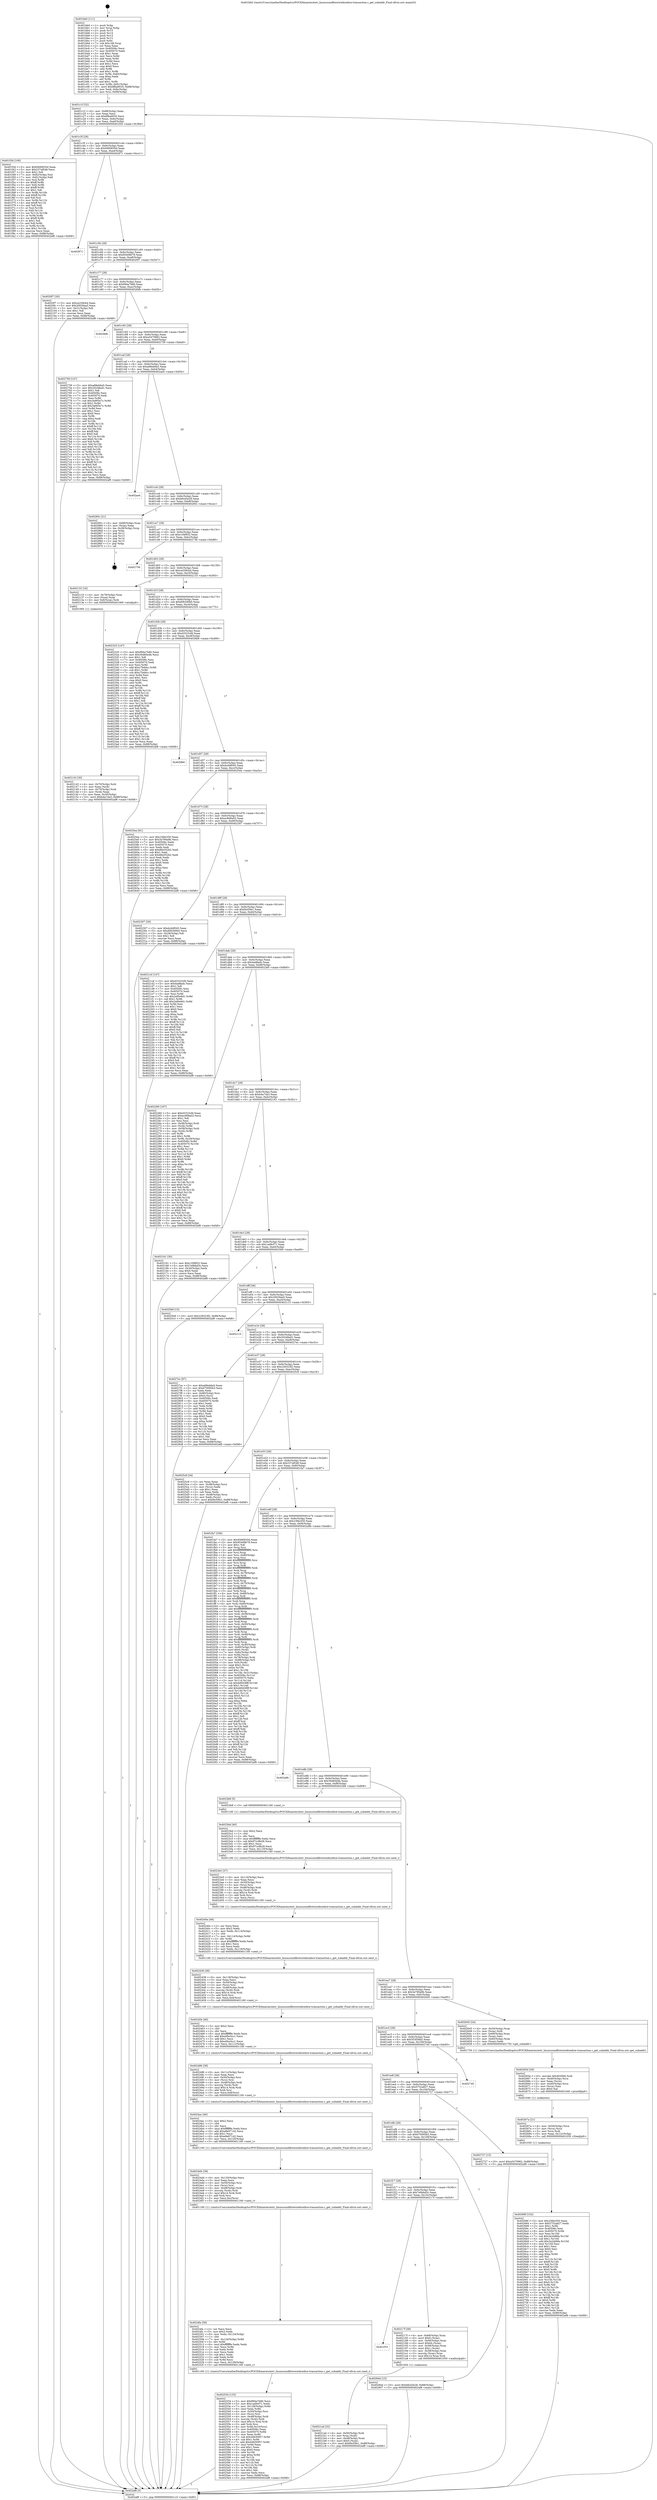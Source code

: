 digraph "0x401bb0" {
  label = "0x401bb0 (/mnt/c/Users/mathe/Desktop/tcc/POCII/binaries/extr_linuxsoundfirewiredicedice-transaction.c_get_subaddr_Final-ollvm.out::main(0))"
  labelloc = "t"
  node[shape=record]

  Entry [label="",width=0.3,height=0.3,shape=circle,fillcolor=black,style=filled]
  "0x401c1f" [label="{
     0x401c1f [32]\l
     | [instrs]\l
     &nbsp;&nbsp;0x401c1f \<+6\>: mov -0x88(%rbp),%eax\l
     &nbsp;&nbsp;0x401c25 \<+2\>: mov %eax,%ecx\l
     &nbsp;&nbsp;0x401c27 \<+6\>: sub $0x8fba9035,%ecx\l
     &nbsp;&nbsp;0x401c2d \<+6\>: mov %eax,-0x9c(%rbp)\l
     &nbsp;&nbsp;0x401c33 \<+6\>: mov %ecx,-0xa0(%rbp)\l
     &nbsp;&nbsp;0x401c39 \<+6\>: je 0000000000401f3d \<main+0x38d\>\l
  }"]
  "0x401f3d" [label="{
     0x401f3d [106]\l
     | [instrs]\l
     &nbsp;&nbsp;0x401f3d \<+5\>: mov $0x9490835d,%eax\l
     &nbsp;&nbsp;0x401f42 \<+5\>: mov $0x237af548,%ecx\l
     &nbsp;&nbsp;0x401f47 \<+2\>: mov $0x1,%dl\l
     &nbsp;&nbsp;0x401f49 \<+7\>: mov -0x82(%rbp),%sil\l
     &nbsp;&nbsp;0x401f50 \<+7\>: mov -0x81(%rbp),%dil\l
     &nbsp;&nbsp;0x401f57 \<+3\>: mov %sil,%r8b\l
     &nbsp;&nbsp;0x401f5a \<+4\>: xor $0xff,%r8b\l
     &nbsp;&nbsp;0x401f5e \<+3\>: mov %dil,%r9b\l
     &nbsp;&nbsp;0x401f61 \<+4\>: xor $0xff,%r9b\l
     &nbsp;&nbsp;0x401f65 \<+3\>: xor $0x1,%dl\l
     &nbsp;&nbsp;0x401f68 \<+3\>: mov %r8b,%r10b\l
     &nbsp;&nbsp;0x401f6b \<+4\>: and $0xff,%r10b\l
     &nbsp;&nbsp;0x401f6f \<+3\>: and %dl,%sil\l
     &nbsp;&nbsp;0x401f72 \<+3\>: mov %r9b,%r11b\l
     &nbsp;&nbsp;0x401f75 \<+4\>: and $0xff,%r11b\l
     &nbsp;&nbsp;0x401f79 \<+3\>: and %dl,%dil\l
     &nbsp;&nbsp;0x401f7c \<+3\>: or %sil,%r10b\l
     &nbsp;&nbsp;0x401f7f \<+3\>: or %dil,%r11b\l
     &nbsp;&nbsp;0x401f82 \<+3\>: xor %r11b,%r10b\l
     &nbsp;&nbsp;0x401f85 \<+3\>: or %r9b,%r8b\l
     &nbsp;&nbsp;0x401f88 \<+4\>: xor $0xff,%r8b\l
     &nbsp;&nbsp;0x401f8c \<+3\>: or $0x1,%dl\l
     &nbsp;&nbsp;0x401f8f \<+3\>: and %dl,%r8b\l
     &nbsp;&nbsp;0x401f92 \<+3\>: or %r8b,%r10b\l
     &nbsp;&nbsp;0x401f95 \<+4\>: test $0x1,%r10b\l
     &nbsp;&nbsp;0x401f99 \<+3\>: cmovne %ecx,%eax\l
     &nbsp;&nbsp;0x401f9c \<+6\>: mov %eax,-0x88(%rbp)\l
     &nbsp;&nbsp;0x401fa2 \<+5\>: jmp 0000000000402af8 \<main+0xf48\>\l
  }"]
  "0x401c3f" [label="{
     0x401c3f [28]\l
     | [instrs]\l
     &nbsp;&nbsp;0x401c3f \<+5\>: jmp 0000000000401c44 \<main+0x94\>\l
     &nbsp;&nbsp;0x401c44 \<+6\>: mov -0x9c(%rbp),%eax\l
     &nbsp;&nbsp;0x401c4a \<+5\>: sub $0x9490835d,%eax\l
     &nbsp;&nbsp;0x401c4f \<+6\>: mov %eax,-0xa4(%rbp)\l
     &nbsp;&nbsp;0x401c55 \<+6\>: je 0000000000402871 \<main+0xcc1\>\l
  }"]
  "0x402af8" [label="{
     0x402af8 [5]\l
     | [instrs]\l
     &nbsp;&nbsp;0x402af8 \<+5\>: jmp 0000000000401c1f \<main+0x6f\>\l
  }"]
  "0x401bb0" [label="{
     0x401bb0 [111]\l
     | [instrs]\l
     &nbsp;&nbsp;0x401bb0 \<+1\>: push %rbp\l
     &nbsp;&nbsp;0x401bb1 \<+3\>: mov %rsp,%rbp\l
     &nbsp;&nbsp;0x401bb4 \<+2\>: push %r15\l
     &nbsp;&nbsp;0x401bb6 \<+2\>: push %r14\l
     &nbsp;&nbsp;0x401bb8 \<+2\>: push %r13\l
     &nbsp;&nbsp;0x401bba \<+2\>: push %r12\l
     &nbsp;&nbsp;0x401bbc \<+1\>: push %rbx\l
     &nbsp;&nbsp;0x401bbd \<+7\>: sub $0x148,%rsp\l
     &nbsp;&nbsp;0x401bc4 \<+2\>: xor %eax,%eax\l
     &nbsp;&nbsp;0x401bc6 \<+7\>: mov 0x40506c,%ecx\l
     &nbsp;&nbsp;0x401bcd \<+7\>: mov 0x405070,%edx\l
     &nbsp;&nbsp;0x401bd4 \<+3\>: sub $0x1,%eax\l
     &nbsp;&nbsp;0x401bd7 \<+3\>: mov %ecx,%r8d\l
     &nbsp;&nbsp;0x401bda \<+3\>: add %eax,%r8d\l
     &nbsp;&nbsp;0x401bdd \<+4\>: imul %r8d,%ecx\l
     &nbsp;&nbsp;0x401be1 \<+3\>: and $0x1,%ecx\l
     &nbsp;&nbsp;0x401be4 \<+3\>: cmp $0x0,%ecx\l
     &nbsp;&nbsp;0x401be7 \<+4\>: sete %r9b\l
     &nbsp;&nbsp;0x401beb \<+4\>: and $0x1,%r9b\l
     &nbsp;&nbsp;0x401bef \<+7\>: mov %r9b,-0x82(%rbp)\l
     &nbsp;&nbsp;0x401bf6 \<+3\>: cmp $0xa,%edx\l
     &nbsp;&nbsp;0x401bf9 \<+4\>: setl %r9b\l
     &nbsp;&nbsp;0x401bfd \<+4\>: and $0x1,%r9b\l
     &nbsp;&nbsp;0x401c01 \<+7\>: mov %r9b,-0x81(%rbp)\l
     &nbsp;&nbsp;0x401c08 \<+10\>: movl $0x8fba9035,-0x88(%rbp)\l
     &nbsp;&nbsp;0x401c12 \<+6\>: mov %edi,-0x8c(%rbp)\l
     &nbsp;&nbsp;0x401c18 \<+7\>: mov %rsi,-0x98(%rbp)\l
  }"]
  Exit [label="",width=0.3,height=0.3,shape=circle,fillcolor=black,style=filled,peripheries=2]
  "0x402871" [label="{
     0x402871\l
  }", style=dashed]
  "0x401c5b" [label="{
     0x401c5b [28]\l
     | [instrs]\l
     &nbsp;&nbsp;0x401c5b \<+5\>: jmp 0000000000401c60 \<main+0xb0\>\l
     &nbsp;&nbsp;0x401c60 \<+6\>: mov -0x9c(%rbp),%eax\l
     &nbsp;&nbsp;0x401c66 \<+5\>: sub $0x95408b79,%eax\l
     &nbsp;&nbsp;0x401c6b \<+6\>: mov %eax,-0xa8(%rbp)\l
     &nbsp;&nbsp;0x401c71 \<+6\>: je 00000000004020f7 \<main+0x547\>\l
  }"]
  "0x40268f" [label="{
     0x40268f [152]\l
     | [instrs]\l
     &nbsp;&nbsp;0x40268f \<+5\>: mov $0x23fdc550,%eax\l
     &nbsp;&nbsp;0x402694 \<+5\>: mov $0x5752a827,%edx\l
     &nbsp;&nbsp;0x402699 \<+3\>: mov $0x1,%r8b\l
     &nbsp;&nbsp;0x40269c \<+7\>: mov 0x40506c,%esi\l
     &nbsp;&nbsp;0x4026a3 \<+8\>: mov 0x405070,%r9d\l
     &nbsp;&nbsp;0x4026ab \<+3\>: mov %esi,%r10d\l
     &nbsp;&nbsp;0x4026ae \<+7\>: sub $0x3a2dd6fa,%r10d\l
     &nbsp;&nbsp;0x4026b5 \<+4\>: sub $0x1,%r10d\l
     &nbsp;&nbsp;0x4026b9 \<+7\>: add $0x3a2dd6fa,%r10d\l
     &nbsp;&nbsp;0x4026c0 \<+4\>: imul %r10d,%esi\l
     &nbsp;&nbsp;0x4026c4 \<+3\>: and $0x1,%esi\l
     &nbsp;&nbsp;0x4026c7 \<+3\>: cmp $0x0,%esi\l
     &nbsp;&nbsp;0x4026ca \<+4\>: sete %r11b\l
     &nbsp;&nbsp;0x4026ce \<+4\>: cmp $0xa,%r9d\l
     &nbsp;&nbsp;0x4026d2 \<+3\>: setl %bl\l
     &nbsp;&nbsp;0x4026d5 \<+3\>: mov %r11b,%r14b\l
     &nbsp;&nbsp;0x4026d8 \<+4\>: xor $0xff,%r14b\l
     &nbsp;&nbsp;0x4026dc \<+3\>: mov %bl,%r15b\l
     &nbsp;&nbsp;0x4026df \<+4\>: xor $0xff,%r15b\l
     &nbsp;&nbsp;0x4026e3 \<+4\>: xor $0x0,%r8b\l
     &nbsp;&nbsp;0x4026e7 \<+3\>: mov %r14b,%r12b\l
     &nbsp;&nbsp;0x4026ea \<+4\>: and $0x0,%r12b\l
     &nbsp;&nbsp;0x4026ee \<+3\>: and %r8b,%r11b\l
     &nbsp;&nbsp;0x4026f1 \<+3\>: mov %r15b,%r13b\l
     &nbsp;&nbsp;0x4026f4 \<+4\>: and $0x0,%r13b\l
     &nbsp;&nbsp;0x4026f8 \<+3\>: and %r8b,%bl\l
     &nbsp;&nbsp;0x4026fb \<+3\>: or %r11b,%r12b\l
     &nbsp;&nbsp;0x4026fe \<+3\>: or %bl,%r13b\l
     &nbsp;&nbsp;0x402701 \<+3\>: xor %r13b,%r12b\l
     &nbsp;&nbsp;0x402704 \<+3\>: or %r15b,%r14b\l
     &nbsp;&nbsp;0x402707 \<+4\>: xor $0xff,%r14b\l
     &nbsp;&nbsp;0x40270b \<+4\>: or $0x0,%r8b\l
     &nbsp;&nbsp;0x40270f \<+3\>: and %r8b,%r14b\l
     &nbsp;&nbsp;0x402712 \<+3\>: or %r14b,%r12b\l
     &nbsp;&nbsp;0x402715 \<+4\>: test $0x1,%r12b\l
     &nbsp;&nbsp;0x402719 \<+3\>: cmovne %edx,%eax\l
     &nbsp;&nbsp;0x40271c \<+6\>: mov %eax,-0x88(%rbp)\l
     &nbsp;&nbsp;0x402722 \<+5\>: jmp 0000000000402af8 \<main+0xf48\>\l
  }"]
  "0x4020f7" [label="{
     0x4020f7 [30]\l
     | [instrs]\l
     &nbsp;&nbsp;0x4020f7 \<+5\>: mov $0xce258cb4,%eax\l
     &nbsp;&nbsp;0x4020fc \<+5\>: mov $0x20029aa5,%ecx\l
     &nbsp;&nbsp;0x402101 \<+3\>: mov -0x31(%rbp),%dl\l
     &nbsp;&nbsp;0x402104 \<+3\>: test $0x1,%dl\l
     &nbsp;&nbsp;0x402107 \<+3\>: cmovne %ecx,%eax\l
     &nbsp;&nbsp;0x40210a \<+6\>: mov %eax,-0x88(%rbp)\l
     &nbsp;&nbsp;0x402110 \<+5\>: jmp 0000000000402af8 \<main+0xf48\>\l
  }"]
  "0x401c77" [label="{
     0x401c77 [28]\l
     | [instrs]\l
     &nbsp;&nbsp;0x401c77 \<+5\>: jmp 0000000000401c7c \<main+0xcc\>\l
     &nbsp;&nbsp;0x401c7c \<+6\>: mov -0x9c(%rbp),%eax\l
     &nbsp;&nbsp;0x401c82 \<+5\>: sub $0x994a7b80,%eax\l
     &nbsp;&nbsp;0x401c87 \<+6\>: mov %eax,-0xac(%rbp)\l
     &nbsp;&nbsp;0x401c8d \<+6\>: je 00000000004028db \<main+0xd2b\>\l
  }"]
  "0x40267a" [label="{
     0x40267a [21]\l
     | [instrs]\l
     &nbsp;&nbsp;0x40267a \<+4\>: mov -0x50(%rbp),%rcx\l
     &nbsp;&nbsp;0x40267e \<+3\>: mov (%rcx),%rcx\l
     &nbsp;&nbsp;0x402681 \<+3\>: mov %rcx,%rdi\l
     &nbsp;&nbsp;0x402684 \<+6\>: mov %eax,-0x12c(%rbp)\l
     &nbsp;&nbsp;0x40268a \<+5\>: call 0000000000401030 \<free@plt\>\l
     | [calls]\l
     &nbsp;&nbsp;0x401030 \{1\} (unknown)\l
  }"]
  "0x4028db" [label="{
     0x4028db\l
  }", style=dashed]
  "0x401c93" [label="{
     0x401c93 [28]\l
     | [instrs]\l
     &nbsp;&nbsp;0x401c93 \<+5\>: jmp 0000000000401c98 \<main+0xe8\>\l
     &nbsp;&nbsp;0x401c98 \<+6\>: mov -0x9c(%rbp),%eax\l
     &nbsp;&nbsp;0x401c9e \<+5\>: sub $0xa5470962,%eax\l
     &nbsp;&nbsp;0x401ca3 \<+6\>: mov %eax,-0xb0(%rbp)\l
     &nbsp;&nbsp;0x401ca9 \<+6\>: je 0000000000402759 \<main+0xba9\>\l
  }"]
  "0x40265d" [label="{
     0x40265d [29]\l
     | [instrs]\l
     &nbsp;&nbsp;0x40265d \<+10\>: movabs $0x4030b6,%rdi\l
     &nbsp;&nbsp;0x402667 \<+4\>: mov -0x40(%rbp),%rcx\l
     &nbsp;&nbsp;0x40266b \<+2\>: mov %eax,(%rcx)\l
     &nbsp;&nbsp;0x40266d \<+4\>: mov -0x40(%rbp),%rcx\l
     &nbsp;&nbsp;0x402671 \<+2\>: mov (%rcx),%esi\l
     &nbsp;&nbsp;0x402673 \<+2\>: mov $0x0,%al\l
     &nbsp;&nbsp;0x402675 \<+5\>: call 0000000000401040 \<printf@plt\>\l
     | [calls]\l
     &nbsp;&nbsp;0x401040 \{1\} (unknown)\l
  }"]
  "0x402759" [label="{
     0x402759 [147]\l
     | [instrs]\l
     &nbsp;&nbsp;0x402759 \<+5\>: mov $0xa88eb6a5,%eax\l
     &nbsp;&nbsp;0x40275e \<+5\>: mov $0x20248ad1,%ecx\l
     &nbsp;&nbsp;0x402763 \<+2\>: mov $0x1,%dl\l
     &nbsp;&nbsp;0x402765 \<+7\>: mov 0x40506c,%esi\l
     &nbsp;&nbsp;0x40276c \<+7\>: mov 0x405070,%edi\l
     &nbsp;&nbsp;0x402773 \<+3\>: mov %esi,%r8d\l
     &nbsp;&nbsp;0x402776 \<+7\>: sub $0x3a665e7c,%r8d\l
     &nbsp;&nbsp;0x40277d \<+4\>: sub $0x1,%r8d\l
     &nbsp;&nbsp;0x402781 \<+7\>: add $0x3a665e7c,%r8d\l
     &nbsp;&nbsp;0x402788 \<+4\>: imul %r8d,%esi\l
     &nbsp;&nbsp;0x40278c \<+3\>: and $0x1,%esi\l
     &nbsp;&nbsp;0x40278f \<+3\>: cmp $0x0,%esi\l
     &nbsp;&nbsp;0x402792 \<+4\>: sete %r9b\l
     &nbsp;&nbsp;0x402796 \<+3\>: cmp $0xa,%edi\l
     &nbsp;&nbsp;0x402799 \<+4\>: setl %r10b\l
     &nbsp;&nbsp;0x40279d \<+3\>: mov %r9b,%r11b\l
     &nbsp;&nbsp;0x4027a0 \<+4\>: xor $0xff,%r11b\l
     &nbsp;&nbsp;0x4027a4 \<+3\>: mov %r10b,%bl\l
     &nbsp;&nbsp;0x4027a7 \<+3\>: xor $0xff,%bl\l
     &nbsp;&nbsp;0x4027aa \<+3\>: xor $0x0,%dl\l
     &nbsp;&nbsp;0x4027ad \<+3\>: mov %r11b,%r14b\l
     &nbsp;&nbsp;0x4027b0 \<+4\>: and $0x0,%r14b\l
     &nbsp;&nbsp;0x4027b4 \<+3\>: and %dl,%r9b\l
     &nbsp;&nbsp;0x4027b7 \<+3\>: mov %bl,%r15b\l
     &nbsp;&nbsp;0x4027ba \<+4\>: and $0x0,%r15b\l
     &nbsp;&nbsp;0x4027be \<+3\>: and %dl,%r10b\l
     &nbsp;&nbsp;0x4027c1 \<+3\>: or %r9b,%r14b\l
     &nbsp;&nbsp;0x4027c4 \<+3\>: or %r10b,%r15b\l
     &nbsp;&nbsp;0x4027c7 \<+3\>: xor %r15b,%r14b\l
     &nbsp;&nbsp;0x4027ca \<+3\>: or %bl,%r11b\l
     &nbsp;&nbsp;0x4027cd \<+4\>: xor $0xff,%r11b\l
     &nbsp;&nbsp;0x4027d1 \<+3\>: or $0x0,%dl\l
     &nbsp;&nbsp;0x4027d4 \<+3\>: and %dl,%r11b\l
     &nbsp;&nbsp;0x4027d7 \<+3\>: or %r11b,%r14b\l
     &nbsp;&nbsp;0x4027da \<+4\>: test $0x1,%r14b\l
     &nbsp;&nbsp;0x4027de \<+3\>: cmovne %ecx,%eax\l
     &nbsp;&nbsp;0x4027e1 \<+6\>: mov %eax,-0x88(%rbp)\l
     &nbsp;&nbsp;0x4027e7 \<+5\>: jmp 0000000000402af8 \<main+0xf48\>\l
  }"]
  "0x401caf" [label="{
     0x401caf [28]\l
     | [instrs]\l
     &nbsp;&nbsp;0x401caf \<+5\>: jmp 0000000000401cb4 \<main+0x104\>\l
     &nbsp;&nbsp;0x401cb4 \<+6\>: mov -0x9c(%rbp),%eax\l
     &nbsp;&nbsp;0x401cba \<+5\>: sub $0xa88eb6a5,%eax\l
     &nbsp;&nbsp;0x401cbf \<+6\>: mov %eax,-0xb4(%rbp)\l
     &nbsp;&nbsp;0x401cc5 \<+6\>: je 0000000000402ae4 \<main+0xf34\>\l
  }"]
  "0x402534" [label="{
     0x402534 [133]\l
     | [instrs]\l
     &nbsp;&nbsp;0x402534 \<+5\>: mov $0x994a7b80,%ecx\l
     &nbsp;&nbsp;0x402539 \<+5\>: mov $0x1ad9cf71,%edx\l
     &nbsp;&nbsp;0x40253e \<+7\>: mov -0x128(%rbp),%r8d\l
     &nbsp;&nbsp;0x402545 \<+4\>: imul %eax,%r8d\l
     &nbsp;&nbsp;0x402549 \<+4\>: mov -0x50(%rbp),%rsi\l
     &nbsp;&nbsp;0x40254d \<+3\>: mov (%rsi),%rsi\l
     &nbsp;&nbsp;0x402550 \<+4\>: mov -0x48(%rbp),%rdi\l
     &nbsp;&nbsp;0x402554 \<+3\>: movslq (%rdi),%rdi\l
     &nbsp;&nbsp;0x402557 \<+4\>: imul $0x14,%rdi,%rdi\l
     &nbsp;&nbsp;0x40255b \<+3\>: add %rdi,%rsi\l
     &nbsp;&nbsp;0x40255e \<+4\>: mov %r8d,0x10(%rsi)\l
     &nbsp;&nbsp;0x402562 \<+7\>: mov 0x40506c,%eax\l
     &nbsp;&nbsp;0x402569 \<+8\>: mov 0x405070,%r8d\l
     &nbsp;&nbsp;0x402571 \<+3\>: mov %eax,%r9d\l
     &nbsp;&nbsp;0x402574 \<+7\>: sub $0x44830957,%r9d\l
     &nbsp;&nbsp;0x40257b \<+4\>: sub $0x1,%r9d\l
     &nbsp;&nbsp;0x40257f \<+7\>: add $0x44830957,%r9d\l
     &nbsp;&nbsp;0x402586 \<+4\>: imul %r9d,%eax\l
     &nbsp;&nbsp;0x40258a \<+3\>: and $0x1,%eax\l
     &nbsp;&nbsp;0x40258d \<+3\>: cmp $0x0,%eax\l
     &nbsp;&nbsp;0x402590 \<+4\>: sete %r10b\l
     &nbsp;&nbsp;0x402594 \<+4\>: cmp $0xa,%r8d\l
     &nbsp;&nbsp;0x402598 \<+4\>: setl %r11b\l
     &nbsp;&nbsp;0x40259c \<+3\>: mov %r10b,%bl\l
     &nbsp;&nbsp;0x40259f \<+3\>: and %r11b,%bl\l
     &nbsp;&nbsp;0x4025a2 \<+3\>: xor %r11b,%r10b\l
     &nbsp;&nbsp;0x4025a5 \<+3\>: or %r10b,%bl\l
     &nbsp;&nbsp;0x4025a8 \<+3\>: test $0x1,%bl\l
     &nbsp;&nbsp;0x4025ab \<+3\>: cmovne %edx,%ecx\l
     &nbsp;&nbsp;0x4025ae \<+6\>: mov %ecx,-0x88(%rbp)\l
     &nbsp;&nbsp;0x4025b4 \<+5\>: jmp 0000000000402af8 \<main+0xf48\>\l
  }"]
  "0x402ae4" [label="{
     0x402ae4\l
  }", style=dashed]
  "0x401ccb" [label="{
     0x401ccb [28]\l
     | [instrs]\l
     &nbsp;&nbsp;0x401ccb \<+5\>: jmp 0000000000401cd0 \<main+0x120\>\l
     &nbsp;&nbsp;0x401cd0 \<+6\>: mov -0x9c(%rbp),%eax\l
     &nbsp;&nbsp;0x401cd6 \<+5\>: sub $0xb8cd3e28,%eax\l
     &nbsp;&nbsp;0x401cdb \<+6\>: mov %eax,-0xb8(%rbp)\l
     &nbsp;&nbsp;0x401ce1 \<+6\>: je 000000000040285c \<main+0xcac\>\l
  }"]
  "0x4024fa" [label="{
     0x4024fa [58]\l
     | [instrs]\l
     &nbsp;&nbsp;0x4024fa \<+2\>: xor %ecx,%ecx\l
     &nbsp;&nbsp;0x4024fc \<+5\>: mov $0x2,%edx\l
     &nbsp;&nbsp;0x402501 \<+6\>: mov %edx,-0x124(%rbp)\l
     &nbsp;&nbsp;0x402507 \<+1\>: cltd\l
     &nbsp;&nbsp;0x402508 \<+7\>: mov -0x124(%rbp),%r8d\l
     &nbsp;&nbsp;0x40250f \<+3\>: idiv %r8d\l
     &nbsp;&nbsp;0x402512 \<+6\>: imul $0xfffffffe,%edx,%edx\l
     &nbsp;&nbsp;0x402518 \<+3\>: mov %ecx,%r9d\l
     &nbsp;&nbsp;0x40251b \<+3\>: sub %edx,%r9d\l
     &nbsp;&nbsp;0x40251e \<+2\>: mov %ecx,%edx\l
     &nbsp;&nbsp;0x402520 \<+3\>: sub $0x1,%edx\l
     &nbsp;&nbsp;0x402523 \<+3\>: add %edx,%r9d\l
     &nbsp;&nbsp;0x402526 \<+3\>: sub %r9d,%ecx\l
     &nbsp;&nbsp;0x402529 \<+6\>: mov %ecx,-0x128(%rbp)\l
     &nbsp;&nbsp;0x40252f \<+5\>: call 0000000000401160 \<next_i\>\l
     | [calls]\l
     &nbsp;&nbsp;0x401160 \{1\} (/mnt/c/Users/mathe/Desktop/tcc/POCII/binaries/extr_linuxsoundfirewiredicedice-transaction.c_get_subaddr_Final-ollvm.out::next_i)\l
  }"]
  "0x40285c" [label="{
     0x40285c [21]\l
     | [instrs]\l
     &nbsp;&nbsp;0x40285c \<+4\>: mov -0x80(%rbp),%rax\l
     &nbsp;&nbsp;0x402860 \<+2\>: mov (%rax),%eax\l
     &nbsp;&nbsp;0x402862 \<+4\>: lea -0x28(%rbp),%rsp\l
     &nbsp;&nbsp;0x402866 \<+1\>: pop %rbx\l
     &nbsp;&nbsp;0x402867 \<+2\>: pop %r12\l
     &nbsp;&nbsp;0x402869 \<+2\>: pop %r13\l
     &nbsp;&nbsp;0x40286b \<+2\>: pop %r14\l
     &nbsp;&nbsp;0x40286d \<+2\>: pop %r15\l
     &nbsp;&nbsp;0x40286f \<+1\>: pop %rbp\l
     &nbsp;&nbsp;0x402870 \<+1\>: ret\l
  }"]
  "0x401ce7" [label="{
     0x401ce7 [28]\l
     | [instrs]\l
     &nbsp;&nbsp;0x401ce7 \<+5\>: jmp 0000000000401cec \<main+0x13c\>\l
     &nbsp;&nbsp;0x401cec \<+6\>: mov -0x9c(%rbp),%eax\l
     &nbsp;&nbsp;0x401cf2 \<+5\>: sub $0xc1f4f932,%eax\l
     &nbsp;&nbsp;0x401cf7 \<+6\>: mov %eax,-0xbc(%rbp)\l
     &nbsp;&nbsp;0x401cfd \<+6\>: je 0000000000402736 \<main+0xb86\>\l
  }"]
  "0x4024d4" [label="{
     0x4024d4 [38]\l
     | [instrs]\l
     &nbsp;&nbsp;0x4024d4 \<+6\>: mov -0x120(%rbp),%ecx\l
     &nbsp;&nbsp;0x4024da \<+3\>: imul %eax,%ecx\l
     &nbsp;&nbsp;0x4024dd \<+4\>: mov -0x50(%rbp),%rsi\l
     &nbsp;&nbsp;0x4024e1 \<+3\>: mov (%rsi),%rsi\l
     &nbsp;&nbsp;0x4024e4 \<+4\>: mov -0x48(%rbp),%rdi\l
     &nbsp;&nbsp;0x4024e8 \<+3\>: movslq (%rdi),%rdi\l
     &nbsp;&nbsp;0x4024eb \<+4\>: imul $0x14,%rdi,%rdi\l
     &nbsp;&nbsp;0x4024ef \<+3\>: add %rdi,%rsi\l
     &nbsp;&nbsp;0x4024f2 \<+3\>: mov %ecx,0xc(%rsi)\l
     &nbsp;&nbsp;0x4024f5 \<+5\>: call 0000000000401160 \<next_i\>\l
     | [calls]\l
     &nbsp;&nbsp;0x401160 \{1\} (/mnt/c/Users/mathe/Desktop/tcc/POCII/binaries/extr_linuxsoundfirewiredicedice-transaction.c_get_subaddr_Final-ollvm.out::next_i)\l
  }"]
  "0x402736" [label="{
     0x402736\l
  }", style=dashed]
  "0x401d03" [label="{
     0x401d03 [28]\l
     | [instrs]\l
     &nbsp;&nbsp;0x401d03 \<+5\>: jmp 0000000000401d08 \<main+0x158\>\l
     &nbsp;&nbsp;0x401d08 \<+6\>: mov -0x9c(%rbp),%eax\l
     &nbsp;&nbsp;0x401d0e \<+5\>: sub $0xce258cb4,%eax\l
     &nbsp;&nbsp;0x401d13 \<+6\>: mov %eax,-0xc0(%rbp)\l
     &nbsp;&nbsp;0x401d19 \<+6\>: je 0000000000402133 \<main+0x583\>\l
  }"]
  "0x4024ac" [label="{
     0x4024ac [40]\l
     | [instrs]\l
     &nbsp;&nbsp;0x4024ac \<+5\>: mov $0x2,%ecx\l
     &nbsp;&nbsp;0x4024b1 \<+1\>: cltd\l
     &nbsp;&nbsp;0x4024b2 \<+2\>: idiv %ecx\l
     &nbsp;&nbsp;0x4024b4 \<+6\>: imul $0xfffffffe,%edx,%ecx\l
     &nbsp;&nbsp;0x4024ba \<+6\>: add $0xe8e97142,%ecx\l
     &nbsp;&nbsp;0x4024c0 \<+3\>: add $0x1,%ecx\l
     &nbsp;&nbsp;0x4024c3 \<+6\>: sub $0xe8e97142,%ecx\l
     &nbsp;&nbsp;0x4024c9 \<+6\>: mov %ecx,-0x120(%rbp)\l
     &nbsp;&nbsp;0x4024cf \<+5\>: call 0000000000401160 \<next_i\>\l
     | [calls]\l
     &nbsp;&nbsp;0x401160 \{1\} (/mnt/c/Users/mathe/Desktop/tcc/POCII/binaries/extr_linuxsoundfirewiredicedice-transaction.c_get_subaddr_Final-ollvm.out::next_i)\l
  }"]
  "0x402133" [label="{
     0x402133 [16]\l
     | [instrs]\l
     &nbsp;&nbsp;0x402133 \<+4\>: mov -0x78(%rbp),%rax\l
     &nbsp;&nbsp;0x402137 \<+3\>: mov (%rax),%rax\l
     &nbsp;&nbsp;0x40213a \<+4\>: mov 0x8(%rax),%rdi\l
     &nbsp;&nbsp;0x40213e \<+5\>: call 0000000000401060 \<atoi@plt\>\l
     | [calls]\l
     &nbsp;&nbsp;0x401060 \{1\} (unknown)\l
  }"]
  "0x401d1f" [label="{
     0x401d1f [28]\l
     | [instrs]\l
     &nbsp;&nbsp;0x401d1f \<+5\>: jmp 0000000000401d24 \<main+0x174\>\l
     &nbsp;&nbsp;0x401d24 \<+6\>: mov -0x9c(%rbp),%eax\l
     &nbsp;&nbsp;0x401d2a \<+5\>: sub $0xd063d0b0,%eax\l
     &nbsp;&nbsp;0x401d2f \<+6\>: mov %eax,-0xc4(%rbp)\l
     &nbsp;&nbsp;0x401d35 \<+6\>: je 0000000000402325 \<main+0x775\>\l
  }"]
  "0x402486" [label="{
     0x402486 [38]\l
     | [instrs]\l
     &nbsp;&nbsp;0x402486 \<+6\>: mov -0x11c(%rbp),%ecx\l
     &nbsp;&nbsp;0x40248c \<+3\>: imul %eax,%ecx\l
     &nbsp;&nbsp;0x40248f \<+4\>: mov -0x50(%rbp),%rsi\l
     &nbsp;&nbsp;0x402493 \<+3\>: mov (%rsi),%rsi\l
     &nbsp;&nbsp;0x402496 \<+4\>: mov -0x48(%rbp),%rdi\l
     &nbsp;&nbsp;0x40249a \<+3\>: movslq (%rdi),%rdi\l
     &nbsp;&nbsp;0x40249d \<+4\>: imul $0x14,%rdi,%rdi\l
     &nbsp;&nbsp;0x4024a1 \<+3\>: add %rdi,%rsi\l
     &nbsp;&nbsp;0x4024a4 \<+3\>: mov %ecx,0x8(%rsi)\l
     &nbsp;&nbsp;0x4024a7 \<+5\>: call 0000000000401160 \<next_i\>\l
     | [calls]\l
     &nbsp;&nbsp;0x401160 \{1\} (/mnt/c/Users/mathe/Desktop/tcc/POCII/binaries/extr_linuxsoundfirewiredicedice-transaction.c_get_subaddr_Final-ollvm.out::next_i)\l
  }"]
  "0x402325" [label="{
     0x402325 [147]\l
     | [instrs]\l
     &nbsp;&nbsp;0x402325 \<+5\>: mov $0x994a7b80,%eax\l
     &nbsp;&nbsp;0x40232a \<+5\>: mov $0x30d60e4b,%ecx\l
     &nbsp;&nbsp;0x40232f \<+2\>: mov $0x1,%dl\l
     &nbsp;&nbsp;0x402331 \<+7\>: mov 0x40506c,%esi\l
     &nbsp;&nbsp;0x402338 \<+7\>: mov 0x405070,%edi\l
     &nbsp;&nbsp;0x40233f \<+3\>: mov %esi,%r8d\l
     &nbsp;&nbsp;0x402342 \<+7\>: add $0xc7bddcc,%r8d\l
     &nbsp;&nbsp;0x402349 \<+4\>: sub $0x1,%r8d\l
     &nbsp;&nbsp;0x40234d \<+7\>: sub $0xc7bddcc,%r8d\l
     &nbsp;&nbsp;0x402354 \<+4\>: imul %r8d,%esi\l
     &nbsp;&nbsp;0x402358 \<+3\>: and $0x1,%esi\l
     &nbsp;&nbsp;0x40235b \<+3\>: cmp $0x0,%esi\l
     &nbsp;&nbsp;0x40235e \<+4\>: sete %r9b\l
     &nbsp;&nbsp;0x402362 \<+3\>: cmp $0xa,%edi\l
     &nbsp;&nbsp;0x402365 \<+4\>: setl %r10b\l
     &nbsp;&nbsp;0x402369 \<+3\>: mov %r9b,%r11b\l
     &nbsp;&nbsp;0x40236c \<+4\>: xor $0xff,%r11b\l
     &nbsp;&nbsp;0x402370 \<+3\>: mov %r10b,%bl\l
     &nbsp;&nbsp;0x402373 \<+3\>: xor $0xff,%bl\l
     &nbsp;&nbsp;0x402376 \<+3\>: xor $0x1,%dl\l
     &nbsp;&nbsp;0x402379 \<+3\>: mov %r11b,%r14b\l
     &nbsp;&nbsp;0x40237c \<+4\>: and $0xff,%r14b\l
     &nbsp;&nbsp;0x402380 \<+3\>: and %dl,%r9b\l
     &nbsp;&nbsp;0x402383 \<+3\>: mov %bl,%r15b\l
     &nbsp;&nbsp;0x402386 \<+4\>: and $0xff,%r15b\l
     &nbsp;&nbsp;0x40238a \<+3\>: and %dl,%r10b\l
     &nbsp;&nbsp;0x40238d \<+3\>: or %r9b,%r14b\l
     &nbsp;&nbsp;0x402390 \<+3\>: or %r10b,%r15b\l
     &nbsp;&nbsp;0x402393 \<+3\>: xor %r15b,%r14b\l
     &nbsp;&nbsp;0x402396 \<+3\>: or %bl,%r11b\l
     &nbsp;&nbsp;0x402399 \<+4\>: xor $0xff,%r11b\l
     &nbsp;&nbsp;0x40239d \<+3\>: or $0x1,%dl\l
     &nbsp;&nbsp;0x4023a0 \<+3\>: and %dl,%r11b\l
     &nbsp;&nbsp;0x4023a3 \<+3\>: or %r11b,%r14b\l
     &nbsp;&nbsp;0x4023a6 \<+4\>: test $0x1,%r14b\l
     &nbsp;&nbsp;0x4023aa \<+3\>: cmovne %ecx,%eax\l
     &nbsp;&nbsp;0x4023ad \<+6\>: mov %eax,-0x88(%rbp)\l
     &nbsp;&nbsp;0x4023b3 \<+5\>: jmp 0000000000402af8 \<main+0xf48\>\l
  }"]
  "0x401d3b" [label="{
     0x401d3b [28]\l
     | [instrs]\l
     &nbsp;&nbsp;0x401d3b \<+5\>: jmp 0000000000401d40 \<main+0x190\>\l
     &nbsp;&nbsp;0x401d40 \<+6\>: mov -0x9c(%rbp),%eax\l
     &nbsp;&nbsp;0x401d46 \<+5\>: sub $0xd3323cfd,%eax\l
     &nbsp;&nbsp;0x401d4b \<+6\>: mov %eax,-0xc8(%rbp)\l
     &nbsp;&nbsp;0x401d51 \<+6\>: je 00000000004028b6 \<main+0xd06\>\l
  }"]
  "0x40245e" [label="{
     0x40245e [40]\l
     | [instrs]\l
     &nbsp;&nbsp;0x40245e \<+5\>: mov $0x2,%ecx\l
     &nbsp;&nbsp;0x402463 \<+1\>: cltd\l
     &nbsp;&nbsp;0x402464 \<+2\>: idiv %ecx\l
     &nbsp;&nbsp;0x402466 \<+6\>: imul $0xfffffffe,%edx,%ecx\l
     &nbsp;&nbsp;0x40246c \<+6\>: add $0xe0bc0cc1,%ecx\l
     &nbsp;&nbsp;0x402472 \<+3\>: add $0x1,%ecx\l
     &nbsp;&nbsp;0x402475 \<+6\>: sub $0xe0bc0cc1,%ecx\l
     &nbsp;&nbsp;0x40247b \<+6\>: mov %ecx,-0x11c(%rbp)\l
     &nbsp;&nbsp;0x402481 \<+5\>: call 0000000000401160 \<next_i\>\l
     | [calls]\l
     &nbsp;&nbsp;0x401160 \{1\} (/mnt/c/Users/mathe/Desktop/tcc/POCII/binaries/extr_linuxsoundfirewiredicedice-transaction.c_get_subaddr_Final-ollvm.out::next_i)\l
  }"]
  "0x4028b6" [label="{
     0x4028b6\l
  }", style=dashed]
  "0x401d57" [label="{
     0x401d57 [28]\l
     | [instrs]\l
     &nbsp;&nbsp;0x401d57 \<+5\>: jmp 0000000000401d5c \<main+0x1ac\>\l
     &nbsp;&nbsp;0x401d5c \<+6\>: mov -0x9c(%rbp),%eax\l
     &nbsp;&nbsp;0x401d62 \<+5\>: sub $0xdcd4f045,%eax\l
     &nbsp;&nbsp;0x401d67 \<+6\>: mov %eax,-0xcc(%rbp)\l
     &nbsp;&nbsp;0x401d6d \<+6\>: je 00000000004025ea \<main+0xa3a\>\l
  }"]
  "0x402438" [label="{
     0x402438 [38]\l
     | [instrs]\l
     &nbsp;&nbsp;0x402438 \<+6\>: mov -0x118(%rbp),%ecx\l
     &nbsp;&nbsp;0x40243e \<+3\>: imul %eax,%ecx\l
     &nbsp;&nbsp;0x402441 \<+4\>: mov -0x50(%rbp),%rsi\l
     &nbsp;&nbsp;0x402445 \<+3\>: mov (%rsi),%rsi\l
     &nbsp;&nbsp;0x402448 \<+4\>: mov -0x48(%rbp),%rdi\l
     &nbsp;&nbsp;0x40244c \<+3\>: movslq (%rdi),%rdi\l
     &nbsp;&nbsp;0x40244f \<+4\>: imul $0x14,%rdi,%rdi\l
     &nbsp;&nbsp;0x402453 \<+3\>: add %rdi,%rsi\l
     &nbsp;&nbsp;0x402456 \<+3\>: mov %ecx,0x4(%rsi)\l
     &nbsp;&nbsp;0x402459 \<+5\>: call 0000000000401160 \<next_i\>\l
     | [calls]\l
     &nbsp;&nbsp;0x401160 \{1\} (/mnt/c/Users/mathe/Desktop/tcc/POCII/binaries/extr_linuxsoundfirewiredicedice-transaction.c_get_subaddr_Final-ollvm.out::next_i)\l
  }"]
  "0x4025ea" [label="{
     0x4025ea [91]\l
     | [instrs]\l
     &nbsp;&nbsp;0x4025ea \<+5\>: mov $0x23fdc550,%eax\l
     &nbsp;&nbsp;0x4025ef \<+5\>: mov $0x3a790a9b,%ecx\l
     &nbsp;&nbsp;0x4025f4 \<+7\>: mov 0x40506c,%edx\l
     &nbsp;&nbsp;0x4025fb \<+7\>: mov 0x405070,%esi\l
     &nbsp;&nbsp;0x402602 \<+2\>: mov %edx,%edi\l
     &nbsp;&nbsp;0x402604 \<+6\>: add $0x86e552b2,%edi\l
     &nbsp;&nbsp;0x40260a \<+3\>: sub $0x1,%edi\l
     &nbsp;&nbsp;0x40260d \<+6\>: sub $0x86e552b2,%edi\l
     &nbsp;&nbsp;0x402613 \<+3\>: imul %edi,%edx\l
     &nbsp;&nbsp;0x402616 \<+3\>: and $0x1,%edx\l
     &nbsp;&nbsp;0x402619 \<+3\>: cmp $0x0,%edx\l
     &nbsp;&nbsp;0x40261c \<+4\>: sete %r8b\l
     &nbsp;&nbsp;0x402620 \<+3\>: cmp $0xa,%esi\l
     &nbsp;&nbsp;0x402623 \<+4\>: setl %r9b\l
     &nbsp;&nbsp;0x402627 \<+3\>: mov %r8b,%r10b\l
     &nbsp;&nbsp;0x40262a \<+3\>: and %r9b,%r10b\l
     &nbsp;&nbsp;0x40262d \<+3\>: xor %r9b,%r8b\l
     &nbsp;&nbsp;0x402630 \<+3\>: or %r8b,%r10b\l
     &nbsp;&nbsp;0x402633 \<+4\>: test $0x1,%r10b\l
     &nbsp;&nbsp;0x402637 \<+3\>: cmovne %ecx,%eax\l
     &nbsp;&nbsp;0x40263a \<+6\>: mov %eax,-0x88(%rbp)\l
     &nbsp;&nbsp;0x402640 \<+5\>: jmp 0000000000402af8 \<main+0xf48\>\l
  }"]
  "0x401d73" [label="{
     0x401d73 [28]\l
     | [instrs]\l
     &nbsp;&nbsp;0x401d73 \<+5\>: jmp 0000000000401d78 \<main+0x1c8\>\l
     &nbsp;&nbsp;0x401d78 \<+6\>: mov -0x9c(%rbp),%eax\l
     &nbsp;&nbsp;0x401d7e \<+5\>: sub $0xec668a02,%eax\l
     &nbsp;&nbsp;0x401d83 \<+6\>: mov %eax,-0xd0(%rbp)\l
     &nbsp;&nbsp;0x401d89 \<+6\>: je 0000000000402307 \<main+0x757\>\l
  }"]
  "0x40240a" [label="{
     0x40240a [46]\l
     | [instrs]\l
     &nbsp;&nbsp;0x40240a \<+2\>: xor %ecx,%ecx\l
     &nbsp;&nbsp;0x40240c \<+5\>: mov $0x2,%edx\l
     &nbsp;&nbsp;0x402411 \<+6\>: mov %edx,-0x114(%rbp)\l
     &nbsp;&nbsp;0x402417 \<+1\>: cltd\l
     &nbsp;&nbsp;0x402418 \<+7\>: mov -0x114(%rbp),%r8d\l
     &nbsp;&nbsp;0x40241f \<+3\>: idiv %r8d\l
     &nbsp;&nbsp;0x402422 \<+6\>: imul $0xfffffffe,%edx,%edx\l
     &nbsp;&nbsp;0x402428 \<+3\>: sub $0x1,%ecx\l
     &nbsp;&nbsp;0x40242b \<+2\>: sub %ecx,%edx\l
     &nbsp;&nbsp;0x40242d \<+6\>: mov %edx,-0x118(%rbp)\l
     &nbsp;&nbsp;0x402433 \<+5\>: call 0000000000401160 \<next_i\>\l
     | [calls]\l
     &nbsp;&nbsp;0x401160 \{1\} (/mnt/c/Users/mathe/Desktop/tcc/POCII/binaries/extr_linuxsoundfirewiredicedice-transaction.c_get_subaddr_Final-ollvm.out::next_i)\l
  }"]
  "0x402307" [label="{
     0x402307 [30]\l
     | [instrs]\l
     &nbsp;&nbsp;0x402307 \<+5\>: mov $0xdcd4f045,%eax\l
     &nbsp;&nbsp;0x40230c \<+5\>: mov $0xd063d0b0,%ecx\l
     &nbsp;&nbsp;0x402311 \<+3\>: mov -0x29(%rbp),%dl\l
     &nbsp;&nbsp;0x402314 \<+3\>: test $0x1,%dl\l
     &nbsp;&nbsp;0x402317 \<+3\>: cmovne %ecx,%eax\l
     &nbsp;&nbsp;0x40231a \<+6\>: mov %eax,-0x88(%rbp)\l
     &nbsp;&nbsp;0x402320 \<+5\>: jmp 0000000000402af8 \<main+0xf48\>\l
  }"]
  "0x401d8f" [label="{
     0x401d8f [28]\l
     | [instrs]\l
     &nbsp;&nbsp;0x401d8f \<+5\>: jmp 0000000000401d94 \<main+0x1e4\>\l
     &nbsp;&nbsp;0x401d94 \<+6\>: mov -0x9c(%rbp),%eax\l
     &nbsp;&nbsp;0x401d9a \<+5\>: sub $0xf4cf3fe1,%eax\l
     &nbsp;&nbsp;0x401d9f \<+6\>: mov %eax,-0xd4(%rbp)\l
     &nbsp;&nbsp;0x401da5 \<+6\>: je 00000000004021cd \<main+0x61d\>\l
  }"]
  "0x4023e5" [label="{
     0x4023e5 [37]\l
     | [instrs]\l
     &nbsp;&nbsp;0x4023e5 \<+6\>: mov -0x110(%rbp),%ecx\l
     &nbsp;&nbsp;0x4023eb \<+3\>: imul %eax,%ecx\l
     &nbsp;&nbsp;0x4023ee \<+4\>: mov -0x50(%rbp),%rsi\l
     &nbsp;&nbsp;0x4023f2 \<+3\>: mov (%rsi),%rsi\l
     &nbsp;&nbsp;0x4023f5 \<+4\>: mov -0x48(%rbp),%rdi\l
     &nbsp;&nbsp;0x4023f9 \<+3\>: movslq (%rdi),%rdi\l
     &nbsp;&nbsp;0x4023fc \<+4\>: imul $0x14,%rdi,%rdi\l
     &nbsp;&nbsp;0x402400 \<+3\>: add %rdi,%rsi\l
     &nbsp;&nbsp;0x402403 \<+2\>: mov %ecx,(%rsi)\l
     &nbsp;&nbsp;0x402405 \<+5\>: call 0000000000401160 \<next_i\>\l
     | [calls]\l
     &nbsp;&nbsp;0x401160 \{1\} (/mnt/c/Users/mathe/Desktop/tcc/POCII/binaries/extr_linuxsoundfirewiredicedice-transaction.c_get_subaddr_Final-ollvm.out::next_i)\l
  }"]
  "0x4021cd" [label="{
     0x4021cd [147]\l
     | [instrs]\l
     &nbsp;&nbsp;0x4021cd \<+5\>: mov $0xd3323cfd,%eax\l
     &nbsp;&nbsp;0x4021d2 \<+5\>: mov $0x4ad8adc,%ecx\l
     &nbsp;&nbsp;0x4021d7 \<+2\>: mov $0x1,%dl\l
     &nbsp;&nbsp;0x4021d9 \<+7\>: mov 0x40506c,%esi\l
     &nbsp;&nbsp;0x4021e0 \<+7\>: mov 0x405070,%edi\l
     &nbsp;&nbsp;0x4021e7 \<+3\>: mov %esi,%r8d\l
     &nbsp;&nbsp;0x4021ea \<+7\>: sub $0x2ef0e8d1,%r8d\l
     &nbsp;&nbsp;0x4021f1 \<+4\>: sub $0x1,%r8d\l
     &nbsp;&nbsp;0x4021f5 \<+7\>: add $0x2ef0e8d1,%r8d\l
     &nbsp;&nbsp;0x4021fc \<+4\>: imul %r8d,%esi\l
     &nbsp;&nbsp;0x402200 \<+3\>: and $0x1,%esi\l
     &nbsp;&nbsp;0x402203 \<+3\>: cmp $0x0,%esi\l
     &nbsp;&nbsp;0x402206 \<+4\>: sete %r9b\l
     &nbsp;&nbsp;0x40220a \<+3\>: cmp $0xa,%edi\l
     &nbsp;&nbsp;0x40220d \<+4\>: setl %r10b\l
     &nbsp;&nbsp;0x402211 \<+3\>: mov %r9b,%r11b\l
     &nbsp;&nbsp;0x402214 \<+4\>: xor $0xff,%r11b\l
     &nbsp;&nbsp;0x402218 \<+3\>: mov %r10b,%bl\l
     &nbsp;&nbsp;0x40221b \<+3\>: xor $0xff,%bl\l
     &nbsp;&nbsp;0x40221e \<+3\>: xor $0x0,%dl\l
     &nbsp;&nbsp;0x402221 \<+3\>: mov %r11b,%r14b\l
     &nbsp;&nbsp;0x402224 \<+4\>: and $0x0,%r14b\l
     &nbsp;&nbsp;0x402228 \<+3\>: and %dl,%r9b\l
     &nbsp;&nbsp;0x40222b \<+3\>: mov %bl,%r15b\l
     &nbsp;&nbsp;0x40222e \<+4\>: and $0x0,%r15b\l
     &nbsp;&nbsp;0x402232 \<+3\>: and %dl,%r10b\l
     &nbsp;&nbsp;0x402235 \<+3\>: or %r9b,%r14b\l
     &nbsp;&nbsp;0x402238 \<+3\>: or %r10b,%r15b\l
     &nbsp;&nbsp;0x40223b \<+3\>: xor %r15b,%r14b\l
     &nbsp;&nbsp;0x40223e \<+3\>: or %bl,%r11b\l
     &nbsp;&nbsp;0x402241 \<+4\>: xor $0xff,%r11b\l
     &nbsp;&nbsp;0x402245 \<+3\>: or $0x0,%dl\l
     &nbsp;&nbsp;0x402248 \<+3\>: and %dl,%r11b\l
     &nbsp;&nbsp;0x40224b \<+3\>: or %r11b,%r14b\l
     &nbsp;&nbsp;0x40224e \<+4\>: test $0x1,%r14b\l
     &nbsp;&nbsp;0x402252 \<+3\>: cmovne %ecx,%eax\l
     &nbsp;&nbsp;0x402255 \<+6\>: mov %eax,-0x88(%rbp)\l
     &nbsp;&nbsp;0x40225b \<+5\>: jmp 0000000000402af8 \<main+0xf48\>\l
  }"]
  "0x401dab" [label="{
     0x401dab [28]\l
     | [instrs]\l
     &nbsp;&nbsp;0x401dab \<+5\>: jmp 0000000000401db0 \<main+0x200\>\l
     &nbsp;&nbsp;0x401db0 \<+6\>: mov -0x9c(%rbp),%eax\l
     &nbsp;&nbsp;0x401db6 \<+5\>: sub $0x4ad8adc,%eax\l
     &nbsp;&nbsp;0x401dbb \<+6\>: mov %eax,-0xd8(%rbp)\l
     &nbsp;&nbsp;0x401dc1 \<+6\>: je 0000000000402260 \<main+0x6b0\>\l
  }"]
  "0x4023bd" [label="{
     0x4023bd [40]\l
     | [instrs]\l
     &nbsp;&nbsp;0x4023bd \<+5\>: mov $0x2,%ecx\l
     &nbsp;&nbsp;0x4023c2 \<+1\>: cltd\l
     &nbsp;&nbsp;0x4023c3 \<+2\>: idiv %ecx\l
     &nbsp;&nbsp;0x4023c5 \<+6\>: imul $0xfffffffe,%edx,%ecx\l
     &nbsp;&nbsp;0x4023cb \<+6\>: sub $0x97cc8b28,%ecx\l
     &nbsp;&nbsp;0x4023d1 \<+3\>: add $0x1,%ecx\l
     &nbsp;&nbsp;0x4023d4 \<+6\>: add $0x97cc8b28,%ecx\l
     &nbsp;&nbsp;0x4023da \<+6\>: mov %ecx,-0x110(%rbp)\l
     &nbsp;&nbsp;0x4023e0 \<+5\>: call 0000000000401160 \<next_i\>\l
     | [calls]\l
     &nbsp;&nbsp;0x401160 \{1\} (/mnt/c/Users/mathe/Desktop/tcc/POCII/binaries/extr_linuxsoundfirewiredicedice-transaction.c_get_subaddr_Final-ollvm.out::next_i)\l
  }"]
  "0x402260" [label="{
     0x402260 [167]\l
     | [instrs]\l
     &nbsp;&nbsp;0x402260 \<+5\>: mov $0xd3323cfd,%eax\l
     &nbsp;&nbsp;0x402265 \<+5\>: mov $0xec668a02,%ecx\l
     &nbsp;&nbsp;0x40226a \<+2\>: mov $0x1,%dl\l
     &nbsp;&nbsp;0x40226c \<+2\>: xor %esi,%esi\l
     &nbsp;&nbsp;0x40226e \<+4\>: mov -0x48(%rbp),%rdi\l
     &nbsp;&nbsp;0x402272 \<+3\>: mov (%rdi),%r8d\l
     &nbsp;&nbsp;0x402275 \<+4\>: mov -0x58(%rbp),%rdi\l
     &nbsp;&nbsp;0x402279 \<+3\>: cmp (%rdi),%r8d\l
     &nbsp;&nbsp;0x40227c \<+4\>: setl %r9b\l
     &nbsp;&nbsp;0x402280 \<+4\>: and $0x1,%r9b\l
     &nbsp;&nbsp;0x402284 \<+4\>: mov %r9b,-0x29(%rbp)\l
     &nbsp;&nbsp;0x402288 \<+8\>: mov 0x40506c,%r8d\l
     &nbsp;&nbsp;0x402290 \<+8\>: mov 0x405070,%r10d\l
     &nbsp;&nbsp;0x402298 \<+3\>: sub $0x1,%esi\l
     &nbsp;&nbsp;0x40229b \<+3\>: mov %r8d,%r11d\l
     &nbsp;&nbsp;0x40229e \<+3\>: add %esi,%r11d\l
     &nbsp;&nbsp;0x4022a1 \<+4\>: imul %r11d,%r8d\l
     &nbsp;&nbsp;0x4022a5 \<+4\>: and $0x1,%r8d\l
     &nbsp;&nbsp;0x4022a9 \<+4\>: cmp $0x0,%r8d\l
     &nbsp;&nbsp;0x4022ad \<+4\>: sete %r9b\l
     &nbsp;&nbsp;0x4022b1 \<+4\>: cmp $0xa,%r10d\l
     &nbsp;&nbsp;0x4022b5 \<+3\>: setl %bl\l
     &nbsp;&nbsp;0x4022b8 \<+3\>: mov %r9b,%r14b\l
     &nbsp;&nbsp;0x4022bb \<+4\>: xor $0xff,%r14b\l
     &nbsp;&nbsp;0x4022bf \<+3\>: mov %bl,%r15b\l
     &nbsp;&nbsp;0x4022c2 \<+4\>: xor $0xff,%r15b\l
     &nbsp;&nbsp;0x4022c6 \<+3\>: xor $0x0,%dl\l
     &nbsp;&nbsp;0x4022c9 \<+3\>: mov %r14b,%r12b\l
     &nbsp;&nbsp;0x4022cc \<+4\>: and $0x0,%r12b\l
     &nbsp;&nbsp;0x4022d0 \<+3\>: and %dl,%r9b\l
     &nbsp;&nbsp;0x4022d3 \<+3\>: mov %r15b,%r13b\l
     &nbsp;&nbsp;0x4022d6 \<+4\>: and $0x0,%r13b\l
     &nbsp;&nbsp;0x4022da \<+2\>: and %dl,%bl\l
     &nbsp;&nbsp;0x4022dc \<+3\>: or %r9b,%r12b\l
     &nbsp;&nbsp;0x4022df \<+3\>: or %bl,%r13b\l
     &nbsp;&nbsp;0x4022e2 \<+3\>: xor %r13b,%r12b\l
     &nbsp;&nbsp;0x4022e5 \<+3\>: or %r15b,%r14b\l
     &nbsp;&nbsp;0x4022e8 \<+4\>: xor $0xff,%r14b\l
     &nbsp;&nbsp;0x4022ec \<+3\>: or $0x0,%dl\l
     &nbsp;&nbsp;0x4022ef \<+3\>: and %dl,%r14b\l
     &nbsp;&nbsp;0x4022f2 \<+3\>: or %r14b,%r12b\l
     &nbsp;&nbsp;0x4022f5 \<+4\>: test $0x1,%r12b\l
     &nbsp;&nbsp;0x4022f9 \<+3\>: cmovne %ecx,%eax\l
     &nbsp;&nbsp;0x4022fc \<+6\>: mov %eax,-0x88(%rbp)\l
     &nbsp;&nbsp;0x402302 \<+5\>: jmp 0000000000402af8 \<main+0xf48\>\l
  }"]
  "0x401dc7" [label="{
     0x401dc7 [28]\l
     | [instrs]\l
     &nbsp;&nbsp;0x401dc7 \<+5\>: jmp 0000000000401dcc \<main+0x21c\>\l
     &nbsp;&nbsp;0x401dcc \<+6\>: mov -0x9c(%rbp),%eax\l
     &nbsp;&nbsp;0x401dd2 \<+5\>: sub $0xb4a74a3,%eax\l
     &nbsp;&nbsp;0x401dd7 \<+6\>: mov %eax,-0xdc(%rbp)\l
     &nbsp;&nbsp;0x401ddd \<+6\>: je 0000000000402161 \<main+0x5b1\>\l
  }"]
  "0x4021ad" [label="{
     0x4021ad [32]\l
     | [instrs]\l
     &nbsp;&nbsp;0x4021ad \<+4\>: mov -0x50(%rbp),%rdi\l
     &nbsp;&nbsp;0x4021b1 \<+3\>: mov %rax,(%rdi)\l
     &nbsp;&nbsp;0x4021b4 \<+4\>: mov -0x48(%rbp),%rax\l
     &nbsp;&nbsp;0x4021b8 \<+6\>: movl $0x0,(%rax)\l
     &nbsp;&nbsp;0x4021be \<+10\>: movl $0xf4cf3fe1,-0x88(%rbp)\l
     &nbsp;&nbsp;0x4021c8 \<+5\>: jmp 0000000000402af8 \<main+0xf48\>\l
  }"]
  "0x402161" [label="{
     0x402161 [30]\l
     | [instrs]\l
     &nbsp;&nbsp;0x402161 \<+5\>: mov $0xc1f4f932,%eax\l
     &nbsp;&nbsp;0x402166 \<+5\>: mov $0x7e9bbd3c,%ecx\l
     &nbsp;&nbsp;0x40216b \<+3\>: mov -0x30(%rbp),%edx\l
     &nbsp;&nbsp;0x40216e \<+3\>: cmp $0x0,%edx\l
     &nbsp;&nbsp;0x402171 \<+3\>: cmove %ecx,%eax\l
     &nbsp;&nbsp;0x402174 \<+6\>: mov %eax,-0x88(%rbp)\l
     &nbsp;&nbsp;0x40217a \<+5\>: jmp 0000000000402af8 \<main+0xf48\>\l
  }"]
  "0x401de3" [label="{
     0x401de3 [28]\l
     | [instrs]\l
     &nbsp;&nbsp;0x401de3 \<+5\>: jmp 0000000000401de8 \<main+0x238\>\l
     &nbsp;&nbsp;0x401de8 \<+6\>: mov -0x9c(%rbp),%eax\l
     &nbsp;&nbsp;0x401dee \<+5\>: sub $0x1ad9cf71,%eax\l
     &nbsp;&nbsp;0x401df3 \<+6\>: mov %eax,-0xe0(%rbp)\l
     &nbsp;&nbsp;0x401df9 \<+6\>: je 00000000004025b9 \<main+0xa09\>\l
  }"]
  "0x401f33" [label="{
     0x401f33\l
  }", style=dashed]
  "0x4025b9" [label="{
     0x4025b9 [15]\l
     | [instrs]\l
     &nbsp;&nbsp;0x4025b9 \<+10\>: movl $0x228323f2,-0x88(%rbp)\l
     &nbsp;&nbsp;0x4025c3 \<+5\>: jmp 0000000000402af8 \<main+0xf48\>\l
  }"]
  "0x401dff" [label="{
     0x401dff [28]\l
     | [instrs]\l
     &nbsp;&nbsp;0x401dff \<+5\>: jmp 0000000000401e04 \<main+0x254\>\l
     &nbsp;&nbsp;0x401e04 \<+6\>: mov -0x9c(%rbp),%eax\l
     &nbsp;&nbsp;0x401e0a \<+5\>: sub $0x20029aa5,%eax\l
     &nbsp;&nbsp;0x401e0f \<+6\>: mov %eax,-0xe4(%rbp)\l
     &nbsp;&nbsp;0x401e15 \<+6\>: je 0000000000402115 \<main+0x565\>\l
  }"]
  "0x40217f" [label="{
     0x40217f [46]\l
     | [instrs]\l
     &nbsp;&nbsp;0x40217f \<+4\>: mov -0x68(%rbp),%rax\l
     &nbsp;&nbsp;0x402183 \<+6\>: movl $0x0,(%rax)\l
     &nbsp;&nbsp;0x402189 \<+4\>: mov -0x60(%rbp),%rax\l
     &nbsp;&nbsp;0x40218d \<+6\>: movl $0x64,(%rax)\l
     &nbsp;&nbsp;0x402193 \<+4\>: mov -0x58(%rbp),%rax\l
     &nbsp;&nbsp;0x402197 \<+6\>: movl $0x1,(%rax)\l
     &nbsp;&nbsp;0x40219d \<+4\>: mov -0x58(%rbp),%rax\l
     &nbsp;&nbsp;0x4021a1 \<+3\>: movslq (%rax),%rax\l
     &nbsp;&nbsp;0x4021a4 \<+4\>: imul $0x14,%rax,%rdi\l
     &nbsp;&nbsp;0x4021a8 \<+5\>: call 0000000000401050 \<malloc@plt\>\l
     | [calls]\l
     &nbsp;&nbsp;0x401050 \{1\} (unknown)\l
  }"]
  "0x402115" [label="{
     0x402115\l
  }", style=dashed]
  "0x401e1b" [label="{
     0x401e1b [28]\l
     | [instrs]\l
     &nbsp;&nbsp;0x401e1b \<+5\>: jmp 0000000000401e20 \<main+0x270\>\l
     &nbsp;&nbsp;0x401e20 \<+6\>: mov -0x9c(%rbp),%eax\l
     &nbsp;&nbsp;0x401e26 \<+5\>: sub $0x20248ad1,%eax\l
     &nbsp;&nbsp;0x401e2b \<+6\>: mov %eax,-0xe8(%rbp)\l
     &nbsp;&nbsp;0x401e31 \<+6\>: je 00000000004027ec \<main+0xc3c\>\l
  }"]
  "0x401f17" [label="{
     0x401f17 [28]\l
     | [instrs]\l
     &nbsp;&nbsp;0x401f17 \<+5\>: jmp 0000000000401f1c \<main+0x36c\>\l
     &nbsp;&nbsp;0x401f1c \<+6\>: mov -0x9c(%rbp),%eax\l
     &nbsp;&nbsp;0x401f22 \<+5\>: sub $0x7e9bbd3c,%eax\l
     &nbsp;&nbsp;0x401f27 \<+6\>: mov %eax,-0x10c(%rbp)\l
     &nbsp;&nbsp;0x401f2d \<+6\>: je 000000000040217f \<main+0x5cf\>\l
  }"]
  "0x4027ec" [label="{
     0x4027ec [97]\l
     | [instrs]\l
     &nbsp;&nbsp;0x4027ec \<+5\>: mov $0xa88eb6a5,%eax\l
     &nbsp;&nbsp;0x4027f1 \<+5\>: mov $0x670095b3,%ecx\l
     &nbsp;&nbsp;0x4027f6 \<+2\>: xor %edx,%edx\l
     &nbsp;&nbsp;0x4027f8 \<+4\>: mov -0x80(%rbp),%rsi\l
     &nbsp;&nbsp;0x4027fc \<+6\>: movl $0x0,(%rsi)\l
     &nbsp;&nbsp;0x402802 \<+7\>: mov 0x40506c,%edi\l
     &nbsp;&nbsp;0x402809 \<+8\>: mov 0x405070,%r8d\l
     &nbsp;&nbsp;0x402811 \<+3\>: sub $0x1,%edx\l
     &nbsp;&nbsp;0x402814 \<+3\>: mov %edi,%r9d\l
     &nbsp;&nbsp;0x402817 \<+3\>: add %edx,%r9d\l
     &nbsp;&nbsp;0x40281a \<+4\>: imul %r9d,%edi\l
     &nbsp;&nbsp;0x40281e \<+3\>: and $0x1,%edi\l
     &nbsp;&nbsp;0x402821 \<+3\>: cmp $0x0,%edi\l
     &nbsp;&nbsp;0x402824 \<+4\>: sete %r10b\l
     &nbsp;&nbsp;0x402828 \<+4\>: cmp $0xa,%r8d\l
     &nbsp;&nbsp;0x40282c \<+4\>: setl %r11b\l
     &nbsp;&nbsp;0x402830 \<+3\>: mov %r10b,%bl\l
     &nbsp;&nbsp;0x402833 \<+3\>: and %r11b,%bl\l
     &nbsp;&nbsp;0x402836 \<+3\>: xor %r11b,%r10b\l
     &nbsp;&nbsp;0x402839 \<+3\>: or %r10b,%bl\l
     &nbsp;&nbsp;0x40283c \<+3\>: test $0x1,%bl\l
     &nbsp;&nbsp;0x40283f \<+3\>: cmovne %ecx,%eax\l
     &nbsp;&nbsp;0x402842 \<+6\>: mov %eax,-0x88(%rbp)\l
     &nbsp;&nbsp;0x402848 \<+5\>: jmp 0000000000402af8 \<main+0xf48\>\l
  }"]
  "0x401e37" [label="{
     0x401e37 [28]\l
     | [instrs]\l
     &nbsp;&nbsp;0x401e37 \<+5\>: jmp 0000000000401e3c \<main+0x28c\>\l
     &nbsp;&nbsp;0x401e3c \<+6\>: mov -0x9c(%rbp),%eax\l
     &nbsp;&nbsp;0x401e42 \<+5\>: sub $0x228323f2,%eax\l
     &nbsp;&nbsp;0x401e47 \<+6\>: mov %eax,-0xec(%rbp)\l
     &nbsp;&nbsp;0x401e4d \<+6\>: je 00000000004025c8 \<main+0xa18\>\l
  }"]
  "0x40284d" [label="{
     0x40284d [15]\l
     | [instrs]\l
     &nbsp;&nbsp;0x40284d \<+10\>: movl $0xb8cd3e28,-0x88(%rbp)\l
     &nbsp;&nbsp;0x402857 \<+5\>: jmp 0000000000402af8 \<main+0xf48\>\l
  }"]
  "0x4025c8" [label="{
     0x4025c8 [34]\l
     | [instrs]\l
     &nbsp;&nbsp;0x4025c8 \<+2\>: xor %eax,%eax\l
     &nbsp;&nbsp;0x4025ca \<+4\>: mov -0x48(%rbp),%rcx\l
     &nbsp;&nbsp;0x4025ce \<+2\>: mov (%rcx),%edx\l
     &nbsp;&nbsp;0x4025d0 \<+3\>: sub $0x1,%eax\l
     &nbsp;&nbsp;0x4025d3 \<+2\>: sub %eax,%edx\l
     &nbsp;&nbsp;0x4025d5 \<+4\>: mov -0x48(%rbp),%rcx\l
     &nbsp;&nbsp;0x4025d9 \<+2\>: mov %edx,(%rcx)\l
     &nbsp;&nbsp;0x4025db \<+10\>: movl $0xf4cf3fe1,-0x88(%rbp)\l
     &nbsp;&nbsp;0x4025e5 \<+5\>: jmp 0000000000402af8 \<main+0xf48\>\l
  }"]
  "0x401e53" [label="{
     0x401e53 [28]\l
     | [instrs]\l
     &nbsp;&nbsp;0x401e53 \<+5\>: jmp 0000000000401e58 \<main+0x2a8\>\l
     &nbsp;&nbsp;0x401e58 \<+6\>: mov -0x9c(%rbp),%eax\l
     &nbsp;&nbsp;0x401e5e \<+5\>: sub $0x237af548,%eax\l
     &nbsp;&nbsp;0x401e63 \<+6\>: mov %eax,-0xf0(%rbp)\l
     &nbsp;&nbsp;0x401e69 \<+6\>: je 0000000000401fa7 \<main+0x3f7\>\l
  }"]
  "0x401efb" [label="{
     0x401efb [28]\l
     | [instrs]\l
     &nbsp;&nbsp;0x401efb \<+5\>: jmp 0000000000401f00 \<main+0x350\>\l
     &nbsp;&nbsp;0x401f00 \<+6\>: mov -0x9c(%rbp),%eax\l
     &nbsp;&nbsp;0x401f06 \<+5\>: sub $0x670095b3,%eax\l
     &nbsp;&nbsp;0x401f0b \<+6\>: mov %eax,-0x108(%rbp)\l
     &nbsp;&nbsp;0x401f11 \<+6\>: je 000000000040284d \<main+0xc9d\>\l
  }"]
  "0x401fa7" [label="{
     0x401fa7 [336]\l
     | [instrs]\l
     &nbsp;&nbsp;0x401fa7 \<+5\>: mov $0x9490835d,%eax\l
     &nbsp;&nbsp;0x401fac \<+5\>: mov $0x95408b79,%ecx\l
     &nbsp;&nbsp;0x401fb1 \<+2\>: mov $0x1,%dl\l
     &nbsp;&nbsp;0x401fb3 \<+3\>: mov %rsp,%rsi\l
     &nbsp;&nbsp;0x401fb6 \<+4\>: add $0xfffffffffffffff0,%rsi\l
     &nbsp;&nbsp;0x401fba \<+3\>: mov %rsi,%rsp\l
     &nbsp;&nbsp;0x401fbd \<+4\>: mov %rsi,-0x80(%rbp)\l
     &nbsp;&nbsp;0x401fc1 \<+3\>: mov %rsp,%rsi\l
     &nbsp;&nbsp;0x401fc4 \<+4\>: add $0xfffffffffffffff0,%rsi\l
     &nbsp;&nbsp;0x401fc8 \<+3\>: mov %rsi,%rsp\l
     &nbsp;&nbsp;0x401fcb \<+3\>: mov %rsp,%rdi\l
     &nbsp;&nbsp;0x401fce \<+4\>: add $0xfffffffffffffff0,%rdi\l
     &nbsp;&nbsp;0x401fd2 \<+3\>: mov %rdi,%rsp\l
     &nbsp;&nbsp;0x401fd5 \<+4\>: mov %rdi,-0x78(%rbp)\l
     &nbsp;&nbsp;0x401fd9 \<+3\>: mov %rsp,%rdi\l
     &nbsp;&nbsp;0x401fdc \<+4\>: add $0xfffffffffffffff0,%rdi\l
     &nbsp;&nbsp;0x401fe0 \<+3\>: mov %rdi,%rsp\l
     &nbsp;&nbsp;0x401fe3 \<+4\>: mov %rdi,-0x70(%rbp)\l
     &nbsp;&nbsp;0x401fe7 \<+3\>: mov %rsp,%rdi\l
     &nbsp;&nbsp;0x401fea \<+4\>: add $0xfffffffffffffff0,%rdi\l
     &nbsp;&nbsp;0x401fee \<+3\>: mov %rdi,%rsp\l
     &nbsp;&nbsp;0x401ff1 \<+4\>: mov %rdi,-0x68(%rbp)\l
     &nbsp;&nbsp;0x401ff5 \<+3\>: mov %rsp,%rdi\l
     &nbsp;&nbsp;0x401ff8 \<+4\>: add $0xfffffffffffffff0,%rdi\l
     &nbsp;&nbsp;0x401ffc \<+3\>: mov %rdi,%rsp\l
     &nbsp;&nbsp;0x401fff \<+4\>: mov %rdi,-0x60(%rbp)\l
     &nbsp;&nbsp;0x402003 \<+3\>: mov %rsp,%rdi\l
     &nbsp;&nbsp;0x402006 \<+4\>: add $0xfffffffffffffff0,%rdi\l
     &nbsp;&nbsp;0x40200a \<+3\>: mov %rdi,%rsp\l
     &nbsp;&nbsp;0x40200d \<+4\>: mov %rdi,-0x58(%rbp)\l
     &nbsp;&nbsp;0x402011 \<+3\>: mov %rsp,%rdi\l
     &nbsp;&nbsp;0x402014 \<+4\>: add $0xfffffffffffffff0,%rdi\l
     &nbsp;&nbsp;0x402018 \<+3\>: mov %rdi,%rsp\l
     &nbsp;&nbsp;0x40201b \<+4\>: mov %rdi,-0x50(%rbp)\l
     &nbsp;&nbsp;0x40201f \<+3\>: mov %rsp,%rdi\l
     &nbsp;&nbsp;0x402022 \<+4\>: add $0xfffffffffffffff0,%rdi\l
     &nbsp;&nbsp;0x402026 \<+3\>: mov %rdi,%rsp\l
     &nbsp;&nbsp;0x402029 \<+4\>: mov %rdi,-0x48(%rbp)\l
     &nbsp;&nbsp;0x40202d \<+3\>: mov %rsp,%rdi\l
     &nbsp;&nbsp;0x402030 \<+4\>: add $0xfffffffffffffff0,%rdi\l
     &nbsp;&nbsp;0x402034 \<+3\>: mov %rdi,%rsp\l
     &nbsp;&nbsp;0x402037 \<+4\>: mov %rdi,-0x40(%rbp)\l
     &nbsp;&nbsp;0x40203b \<+4\>: mov -0x80(%rbp),%rdi\l
     &nbsp;&nbsp;0x40203f \<+6\>: movl $0x0,(%rdi)\l
     &nbsp;&nbsp;0x402045 \<+7\>: mov -0x8c(%rbp),%r8d\l
     &nbsp;&nbsp;0x40204c \<+3\>: mov %r8d,(%rsi)\l
     &nbsp;&nbsp;0x40204f \<+4\>: mov -0x78(%rbp),%rdi\l
     &nbsp;&nbsp;0x402053 \<+7\>: mov -0x98(%rbp),%r9\l
     &nbsp;&nbsp;0x40205a \<+3\>: mov %r9,(%rdi)\l
     &nbsp;&nbsp;0x40205d \<+3\>: cmpl $0x2,(%rsi)\l
     &nbsp;&nbsp;0x402060 \<+4\>: setne %r10b\l
     &nbsp;&nbsp;0x402064 \<+4\>: and $0x1,%r10b\l
     &nbsp;&nbsp;0x402068 \<+4\>: mov %r10b,-0x31(%rbp)\l
     &nbsp;&nbsp;0x40206c \<+8\>: mov 0x40506c,%r11d\l
     &nbsp;&nbsp;0x402074 \<+7\>: mov 0x405070,%ebx\l
     &nbsp;&nbsp;0x40207b \<+3\>: mov %r11d,%r14d\l
     &nbsp;&nbsp;0x40207e \<+7\>: sub $0xdd0d38ff,%r14d\l
     &nbsp;&nbsp;0x402085 \<+4\>: sub $0x1,%r14d\l
     &nbsp;&nbsp;0x402089 \<+7\>: add $0xdd0d38ff,%r14d\l
     &nbsp;&nbsp;0x402090 \<+4\>: imul %r14d,%r11d\l
     &nbsp;&nbsp;0x402094 \<+4\>: and $0x1,%r11d\l
     &nbsp;&nbsp;0x402098 \<+4\>: cmp $0x0,%r11d\l
     &nbsp;&nbsp;0x40209c \<+4\>: sete %r10b\l
     &nbsp;&nbsp;0x4020a0 \<+3\>: cmp $0xa,%ebx\l
     &nbsp;&nbsp;0x4020a3 \<+4\>: setl %r15b\l
     &nbsp;&nbsp;0x4020a7 \<+3\>: mov %r10b,%r12b\l
     &nbsp;&nbsp;0x4020aa \<+4\>: xor $0xff,%r12b\l
     &nbsp;&nbsp;0x4020ae \<+3\>: mov %r15b,%r13b\l
     &nbsp;&nbsp;0x4020b1 \<+4\>: xor $0xff,%r13b\l
     &nbsp;&nbsp;0x4020b5 \<+3\>: xor $0x1,%dl\l
     &nbsp;&nbsp;0x4020b8 \<+3\>: mov %r12b,%sil\l
     &nbsp;&nbsp;0x4020bb \<+4\>: and $0xff,%sil\l
     &nbsp;&nbsp;0x4020bf \<+3\>: and %dl,%r10b\l
     &nbsp;&nbsp;0x4020c2 \<+3\>: mov %r13b,%dil\l
     &nbsp;&nbsp;0x4020c5 \<+4\>: and $0xff,%dil\l
     &nbsp;&nbsp;0x4020c9 \<+3\>: and %dl,%r15b\l
     &nbsp;&nbsp;0x4020cc \<+3\>: or %r10b,%sil\l
     &nbsp;&nbsp;0x4020cf \<+3\>: or %r15b,%dil\l
     &nbsp;&nbsp;0x4020d2 \<+3\>: xor %dil,%sil\l
     &nbsp;&nbsp;0x4020d5 \<+3\>: or %r13b,%r12b\l
     &nbsp;&nbsp;0x4020d8 \<+4\>: xor $0xff,%r12b\l
     &nbsp;&nbsp;0x4020dc \<+3\>: or $0x1,%dl\l
     &nbsp;&nbsp;0x4020df \<+3\>: and %dl,%r12b\l
     &nbsp;&nbsp;0x4020e2 \<+3\>: or %r12b,%sil\l
     &nbsp;&nbsp;0x4020e5 \<+4\>: test $0x1,%sil\l
     &nbsp;&nbsp;0x4020e9 \<+3\>: cmovne %ecx,%eax\l
     &nbsp;&nbsp;0x4020ec \<+6\>: mov %eax,-0x88(%rbp)\l
     &nbsp;&nbsp;0x4020f2 \<+5\>: jmp 0000000000402af8 \<main+0xf48\>\l
  }"]
  "0x401e6f" [label="{
     0x401e6f [28]\l
     | [instrs]\l
     &nbsp;&nbsp;0x401e6f \<+5\>: jmp 0000000000401e74 \<main+0x2c4\>\l
     &nbsp;&nbsp;0x401e74 \<+6\>: mov -0x9c(%rbp),%eax\l
     &nbsp;&nbsp;0x401e7a \<+5\>: sub $0x23fdc550,%eax\l
     &nbsp;&nbsp;0x401e7f \<+6\>: mov %eax,-0xf4(%rbp)\l
     &nbsp;&nbsp;0x401e85 \<+6\>: je 0000000000402a8b \<main+0xedb\>\l
  }"]
  "0x402727" [label="{
     0x402727 [15]\l
     | [instrs]\l
     &nbsp;&nbsp;0x402727 \<+10\>: movl $0xa5470962,-0x88(%rbp)\l
     &nbsp;&nbsp;0x402731 \<+5\>: jmp 0000000000402af8 \<main+0xf48\>\l
  }"]
  "0x402143" [label="{
     0x402143 [30]\l
     | [instrs]\l
     &nbsp;&nbsp;0x402143 \<+4\>: mov -0x70(%rbp),%rdi\l
     &nbsp;&nbsp;0x402147 \<+2\>: mov %eax,(%rdi)\l
     &nbsp;&nbsp;0x402149 \<+4\>: mov -0x70(%rbp),%rdi\l
     &nbsp;&nbsp;0x40214d \<+2\>: mov (%rdi),%eax\l
     &nbsp;&nbsp;0x40214f \<+3\>: mov %eax,-0x30(%rbp)\l
     &nbsp;&nbsp;0x402152 \<+10\>: movl $0xb4a74a3,-0x88(%rbp)\l
     &nbsp;&nbsp;0x40215c \<+5\>: jmp 0000000000402af8 \<main+0xf48\>\l
  }"]
  "0x401edf" [label="{
     0x401edf [28]\l
     | [instrs]\l
     &nbsp;&nbsp;0x401edf \<+5\>: jmp 0000000000401ee4 \<main+0x334\>\l
     &nbsp;&nbsp;0x401ee4 \<+6\>: mov -0x9c(%rbp),%eax\l
     &nbsp;&nbsp;0x401eea \<+5\>: sub $0x5752a827,%eax\l
     &nbsp;&nbsp;0x401eef \<+6\>: mov %eax,-0x104(%rbp)\l
     &nbsp;&nbsp;0x401ef5 \<+6\>: je 0000000000402727 \<main+0xb77\>\l
  }"]
  "0x402a8b" [label="{
     0x402a8b\l
  }", style=dashed]
  "0x401e8b" [label="{
     0x401e8b [28]\l
     | [instrs]\l
     &nbsp;&nbsp;0x401e8b \<+5\>: jmp 0000000000401e90 \<main+0x2e0\>\l
     &nbsp;&nbsp;0x401e90 \<+6\>: mov -0x9c(%rbp),%eax\l
     &nbsp;&nbsp;0x401e96 \<+5\>: sub $0x30d60e4b,%eax\l
     &nbsp;&nbsp;0x401e9b \<+6\>: mov %eax,-0xf8(%rbp)\l
     &nbsp;&nbsp;0x401ea1 \<+6\>: je 00000000004023b8 \<main+0x808\>\l
  }"]
  "0x402745" [label="{
     0x402745\l
  }", style=dashed]
  "0x4023b8" [label="{
     0x4023b8 [5]\l
     | [instrs]\l
     &nbsp;&nbsp;0x4023b8 \<+5\>: call 0000000000401160 \<next_i\>\l
     | [calls]\l
     &nbsp;&nbsp;0x401160 \{1\} (/mnt/c/Users/mathe/Desktop/tcc/POCII/binaries/extr_linuxsoundfirewiredicedice-transaction.c_get_subaddr_Final-ollvm.out::next_i)\l
  }"]
  "0x401ea7" [label="{
     0x401ea7 [28]\l
     | [instrs]\l
     &nbsp;&nbsp;0x401ea7 \<+5\>: jmp 0000000000401eac \<main+0x2fc\>\l
     &nbsp;&nbsp;0x401eac \<+6\>: mov -0x9c(%rbp),%eax\l
     &nbsp;&nbsp;0x401eb2 \<+5\>: sub $0x3a790a9b,%eax\l
     &nbsp;&nbsp;0x401eb7 \<+6\>: mov %eax,-0xfc(%rbp)\l
     &nbsp;&nbsp;0x401ebd \<+6\>: je 0000000000402645 \<main+0xa95\>\l
  }"]
  "0x401ec3" [label="{
     0x401ec3 [28]\l
     | [instrs]\l
     &nbsp;&nbsp;0x401ec3 \<+5\>: jmp 0000000000401ec8 \<main+0x318\>\l
     &nbsp;&nbsp;0x401ec8 \<+6\>: mov -0x9c(%rbp),%eax\l
     &nbsp;&nbsp;0x401ece \<+5\>: sub $0x553f38a5,%eax\l
     &nbsp;&nbsp;0x401ed3 \<+6\>: mov %eax,-0x100(%rbp)\l
     &nbsp;&nbsp;0x401ed9 \<+6\>: je 0000000000402745 \<main+0xb95\>\l
  }"]
  "0x402645" [label="{
     0x402645 [24]\l
     | [instrs]\l
     &nbsp;&nbsp;0x402645 \<+4\>: mov -0x50(%rbp),%rax\l
     &nbsp;&nbsp;0x402649 \<+3\>: mov (%rax),%rdi\l
     &nbsp;&nbsp;0x40264c \<+4\>: mov -0x68(%rbp),%rax\l
     &nbsp;&nbsp;0x402650 \<+2\>: mov (%rax),%esi\l
     &nbsp;&nbsp;0x402652 \<+4\>: mov -0x60(%rbp),%rax\l
     &nbsp;&nbsp;0x402656 \<+2\>: mov (%rax),%edx\l
     &nbsp;&nbsp;0x402658 \<+5\>: call 0000000000401750 \<get_subaddr\>\l
     | [calls]\l
     &nbsp;&nbsp;0x401750 \{1\} (/mnt/c/Users/mathe/Desktop/tcc/POCII/binaries/extr_linuxsoundfirewiredicedice-transaction.c_get_subaddr_Final-ollvm.out::get_subaddr)\l
  }"]
  Entry -> "0x401bb0" [label=" 1"]
  "0x401c1f" -> "0x401f3d" [label=" 1"]
  "0x401c1f" -> "0x401c3f" [label=" 22"]
  "0x401f3d" -> "0x402af8" [label=" 1"]
  "0x401bb0" -> "0x401c1f" [label=" 1"]
  "0x402af8" -> "0x401c1f" [label=" 22"]
  "0x40285c" -> Exit [label=" 1"]
  "0x401c3f" -> "0x402871" [label=" 0"]
  "0x401c3f" -> "0x401c5b" [label=" 22"]
  "0x40284d" -> "0x402af8" [label=" 1"]
  "0x401c5b" -> "0x4020f7" [label=" 1"]
  "0x401c5b" -> "0x401c77" [label=" 21"]
  "0x4027ec" -> "0x402af8" [label=" 1"]
  "0x401c77" -> "0x4028db" [label=" 0"]
  "0x401c77" -> "0x401c93" [label=" 21"]
  "0x402759" -> "0x402af8" [label=" 1"]
  "0x401c93" -> "0x402759" [label=" 1"]
  "0x401c93" -> "0x401caf" [label=" 20"]
  "0x402727" -> "0x402af8" [label=" 1"]
  "0x401caf" -> "0x402ae4" [label=" 0"]
  "0x401caf" -> "0x401ccb" [label=" 20"]
  "0x40268f" -> "0x402af8" [label=" 1"]
  "0x401ccb" -> "0x40285c" [label=" 1"]
  "0x401ccb" -> "0x401ce7" [label=" 19"]
  "0x40267a" -> "0x40268f" [label=" 1"]
  "0x401ce7" -> "0x402736" [label=" 0"]
  "0x401ce7" -> "0x401d03" [label=" 19"]
  "0x40265d" -> "0x40267a" [label=" 1"]
  "0x401d03" -> "0x402133" [label=" 1"]
  "0x401d03" -> "0x401d1f" [label=" 18"]
  "0x402645" -> "0x40265d" [label=" 1"]
  "0x401d1f" -> "0x402325" [label=" 1"]
  "0x401d1f" -> "0x401d3b" [label=" 17"]
  "0x4025ea" -> "0x402af8" [label=" 1"]
  "0x401d3b" -> "0x4028b6" [label=" 0"]
  "0x401d3b" -> "0x401d57" [label=" 17"]
  "0x4025c8" -> "0x402af8" [label=" 1"]
  "0x401d57" -> "0x4025ea" [label=" 1"]
  "0x401d57" -> "0x401d73" [label=" 16"]
  "0x4025b9" -> "0x402af8" [label=" 1"]
  "0x401d73" -> "0x402307" [label=" 2"]
  "0x401d73" -> "0x401d8f" [label=" 14"]
  "0x402534" -> "0x402af8" [label=" 1"]
  "0x401d8f" -> "0x4021cd" [label=" 2"]
  "0x401d8f" -> "0x401dab" [label=" 12"]
  "0x4024fa" -> "0x402534" [label=" 1"]
  "0x401dab" -> "0x402260" [label=" 2"]
  "0x401dab" -> "0x401dc7" [label=" 10"]
  "0x4024d4" -> "0x4024fa" [label=" 1"]
  "0x401dc7" -> "0x402161" [label=" 1"]
  "0x401dc7" -> "0x401de3" [label=" 9"]
  "0x4024ac" -> "0x4024d4" [label=" 1"]
  "0x401de3" -> "0x4025b9" [label=" 1"]
  "0x401de3" -> "0x401dff" [label=" 8"]
  "0x402486" -> "0x4024ac" [label=" 1"]
  "0x401dff" -> "0x402115" [label=" 0"]
  "0x401dff" -> "0x401e1b" [label=" 8"]
  "0x40245e" -> "0x402486" [label=" 1"]
  "0x401e1b" -> "0x4027ec" [label=" 1"]
  "0x401e1b" -> "0x401e37" [label=" 7"]
  "0x40240a" -> "0x402438" [label=" 1"]
  "0x401e37" -> "0x4025c8" [label=" 1"]
  "0x401e37" -> "0x401e53" [label=" 6"]
  "0x4023e5" -> "0x40240a" [label=" 1"]
  "0x401e53" -> "0x401fa7" [label=" 1"]
  "0x401e53" -> "0x401e6f" [label=" 5"]
  "0x4023b8" -> "0x4023bd" [label=" 1"]
  "0x401fa7" -> "0x402af8" [label=" 1"]
  "0x4020f7" -> "0x402af8" [label=" 1"]
  "0x402133" -> "0x402143" [label=" 1"]
  "0x402143" -> "0x402af8" [label=" 1"]
  "0x402161" -> "0x402af8" [label=" 1"]
  "0x402325" -> "0x402af8" [label=" 1"]
  "0x401e6f" -> "0x402a8b" [label=" 0"]
  "0x401e6f" -> "0x401e8b" [label=" 5"]
  "0x402260" -> "0x402af8" [label=" 2"]
  "0x401e8b" -> "0x4023b8" [label=" 1"]
  "0x401e8b" -> "0x401ea7" [label=" 4"]
  "0x4021cd" -> "0x402af8" [label=" 2"]
  "0x401ea7" -> "0x402645" [label=" 1"]
  "0x401ea7" -> "0x401ec3" [label=" 3"]
  "0x4021ad" -> "0x402af8" [label=" 1"]
  "0x401ec3" -> "0x402745" [label=" 0"]
  "0x401ec3" -> "0x401edf" [label=" 3"]
  "0x402307" -> "0x402af8" [label=" 2"]
  "0x401edf" -> "0x402727" [label=" 1"]
  "0x401edf" -> "0x401efb" [label=" 2"]
  "0x4023bd" -> "0x4023e5" [label=" 1"]
  "0x401efb" -> "0x40284d" [label=" 1"]
  "0x401efb" -> "0x401f17" [label=" 1"]
  "0x402438" -> "0x40245e" [label=" 1"]
  "0x401f17" -> "0x40217f" [label=" 1"]
  "0x401f17" -> "0x401f33" [label=" 0"]
  "0x40217f" -> "0x4021ad" [label=" 1"]
}
